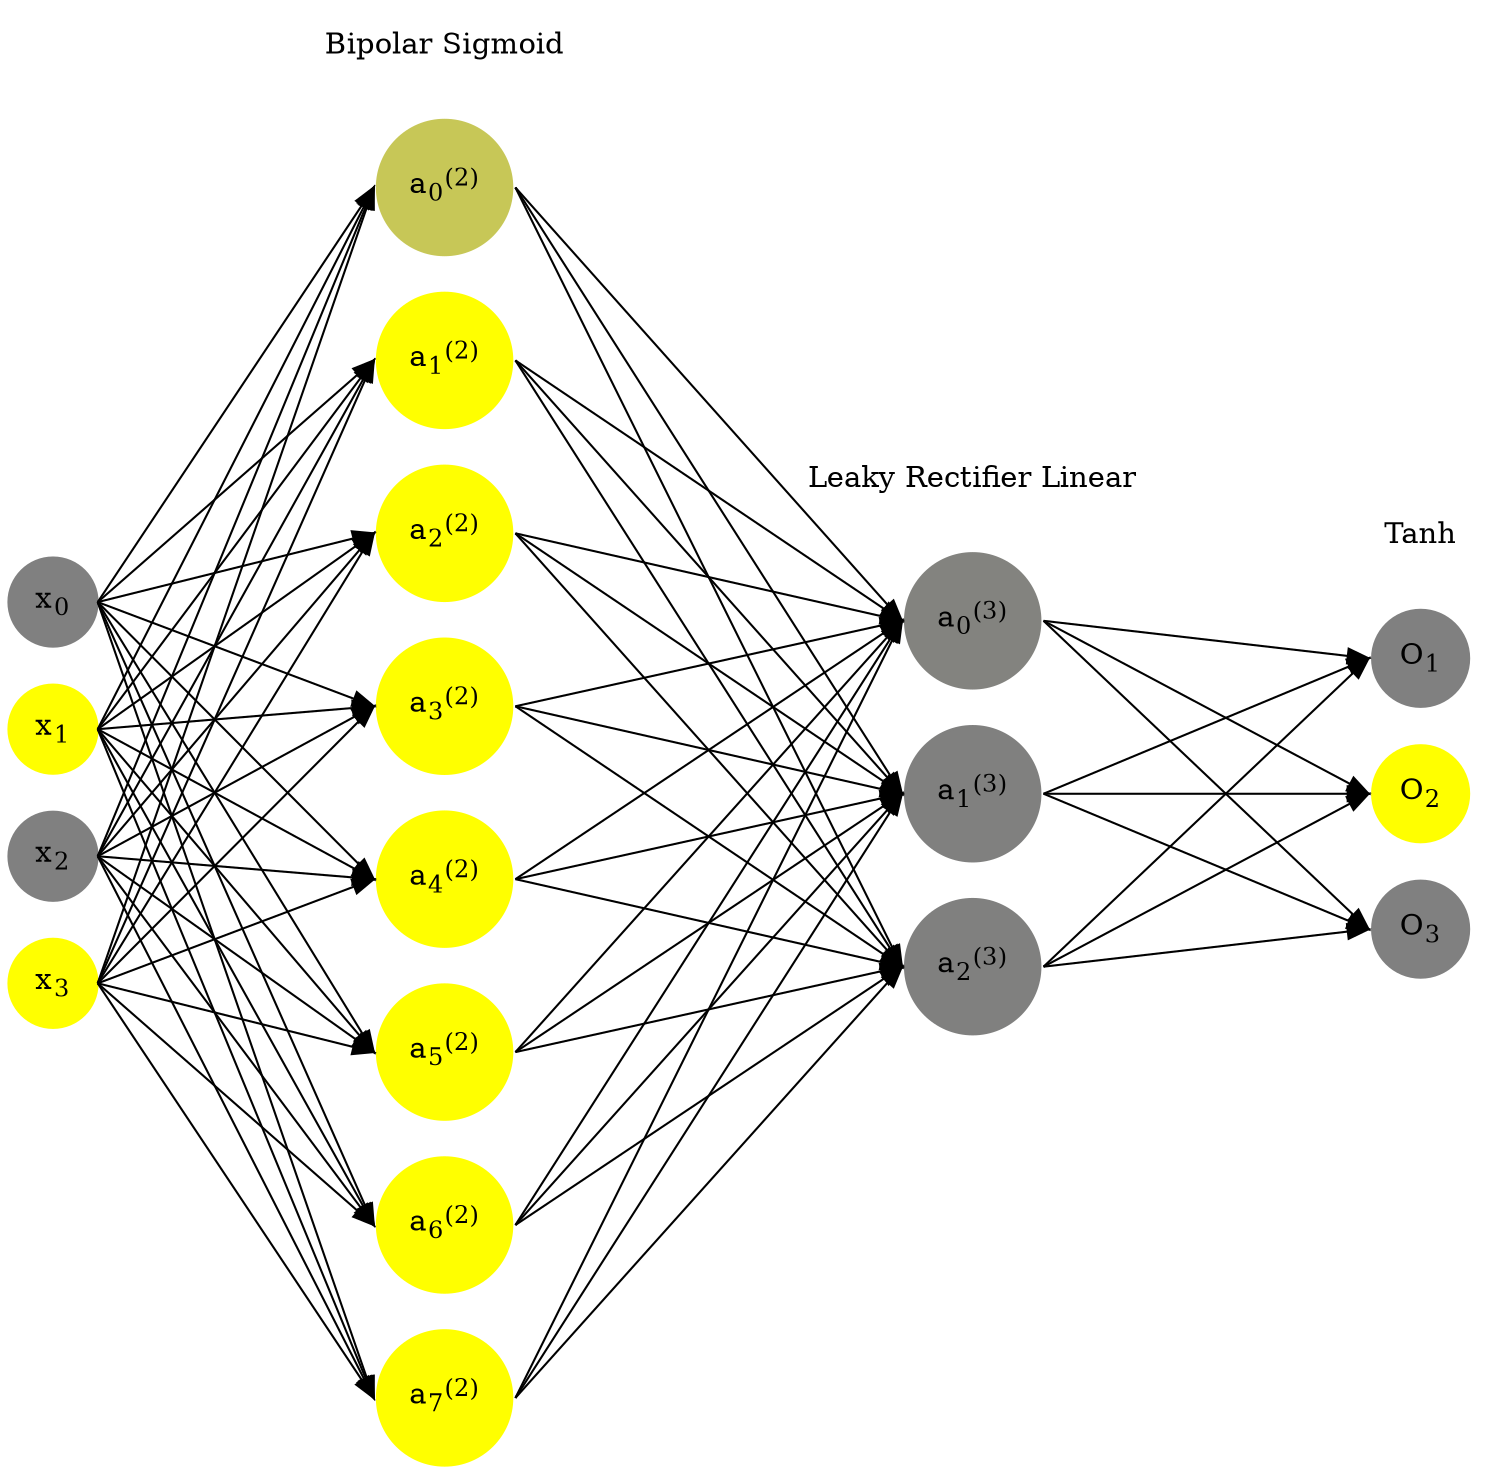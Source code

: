 digraph G {
	rankdir = LR;
	splines=false;
	edge[style=invis];
	ranksep= 1.4;
	{
	node [shape=circle, color="0.1667, 0.0, 0.5", style=filled, fillcolor="0.1667, 0.0, 0.5"];
	x0 [label=<x<sub>0</sub>>];
	}
	{
	node [shape=circle, color="0.1667, 1.0, 1.0", style=filled, fillcolor="0.1667, 1.0, 1.0"];
	x1 [label=<x<sub>1</sub>>];
	}
	{
	node [shape=circle, color="0.1667, 0.0, 0.5", style=filled, fillcolor="0.1667, 0.0, 0.5"];
	x2 [label=<x<sub>2</sub>>];
	}
	{
	node [shape=circle, color="0.1667, 1.0, 1.0", style=filled, fillcolor="0.1667, 1.0, 1.0"];
	x3 [label=<x<sub>3</sub>>];
	}
	{
	node [shape=circle, color="0.1667, 0.561621, 0.780810", style=filled, fillcolor="0.1667, 0.561621, 0.780810"];
	a02 [label=<a<sub>0</sub><sup>(2)</sup>>];
	}
	{
	node [shape=circle, color="0.1667, 0.999010, 0.999505", style=filled, fillcolor="0.1667, 0.999010, 0.999505"];
	a12 [label=<a<sub>1</sub><sup>(2)</sup>>];
	}
	{
	node [shape=circle, color="0.1667, 0.994941, 0.997471", style=filled, fillcolor="0.1667, 0.994941, 0.997471"];
	a22 [label=<a<sub>2</sub><sup>(2)</sup>>];
	}
	{
	node [shape=circle, color="0.1667, 0.999516, 0.999758", style=filled, fillcolor="0.1667, 0.999516, 0.999758"];
	a32 [label=<a<sub>3</sub><sup>(2)</sup>>];
	}
	{
	node [shape=circle, color="0.1667, 0.999176, 0.999588", style=filled, fillcolor="0.1667, 0.999176, 0.999588"];
	a42 [label=<a<sub>4</sub><sup>(2)</sup>>];
	}
	{
	node [shape=circle, color="0.1667, 1.000000, 1.000000", style=filled, fillcolor="0.1667, 1.000000, 1.000000"];
	a52 [label=<a<sub>5</sub><sup>(2)</sup>>];
	}
	{
	node [shape=circle, color="0.1667, 1.000000, 1.000000", style=filled, fillcolor="0.1667, 1.000000, 1.000000"];
	a62 [label=<a<sub>6</sub><sup>(2)</sup>>];
	}
	{
	node [shape=circle, color="0.1667, 0.999488, 0.999744", style=filled, fillcolor="0.1667, 0.999488, 0.999744"];
	a72 [label=<a<sub>7</sub><sup>(2)</sup>>];
	}
	{
	node [shape=circle, color="0.1667, 0.027177, 0.513589", style=filled, fillcolor="0.1667, 0.027177, 0.513589"];
	a03 [label=<a<sub>0</sub><sup>(3)</sup>>];
	}
	{
	node [shape=circle, color="0.1667, 0.002201, 0.501100", style=filled, fillcolor="0.1667, 0.002201, 0.501100"];
	a13 [label=<a<sub>1</sub><sup>(3)</sup>>];
	}
	{
	node [shape=circle, color="0.1667, 0.001688, 0.500844", style=filled, fillcolor="0.1667, 0.001688, 0.500844"];
	a23 [label=<a<sub>2</sub><sup>(3)</sup>>];
	}
	{
	node [shape=circle, color="0.1667, 0.0, 0.5", style=filled, fillcolor="0.1667, 0.0, 0.5"];
	O1 [label=<O<sub>1</sub>>];
	}
	{
	node [shape=circle, color="0.1667, 1.0, 1.0", style=filled, fillcolor="0.1667, 1.0, 1.0"];
	O2 [label=<O<sub>2</sub>>];
	}
	{
	node [shape=circle, color="0.1667, 0.0, 0.5", style=filled, fillcolor="0.1667, 0.0, 0.5"];
	O3 [label=<O<sub>3</sub>>];
	}
	{
	rank=same;
	x0->x1->x2->x3;
	}
	{
	rank=same;
	a02->a12->a22->a32->a42->a52->a62->a72;
	}
	{
	rank=same;
	a03->a13->a23;
	}
	{
	rank=same;
	O1->O2->O3;
	}
	l1 [shape=plaintext,label="Bipolar Sigmoid"];
	l1->a02;
	{rank=same; l1;a02};
	l2 [shape=plaintext,label="Leaky Rectifier Linear"];
	l2->a03;
	{rank=same; l2;a03};
	l3 [shape=plaintext,label="Tanh"];
	l3->O1;
	{rank=same; l3;O1};
edge[style=solid, tailport=e, headport=w];
	{x0;x1;x2;x3} -> {a02;a12;a22;a32;a42;a52;a62;a72};
	{a02;a12;a22;a32;a42;a52;a62;a72} -> {a03;a13;a23};
	{a03;a13;a23} -> {O1,O2,O3};
}